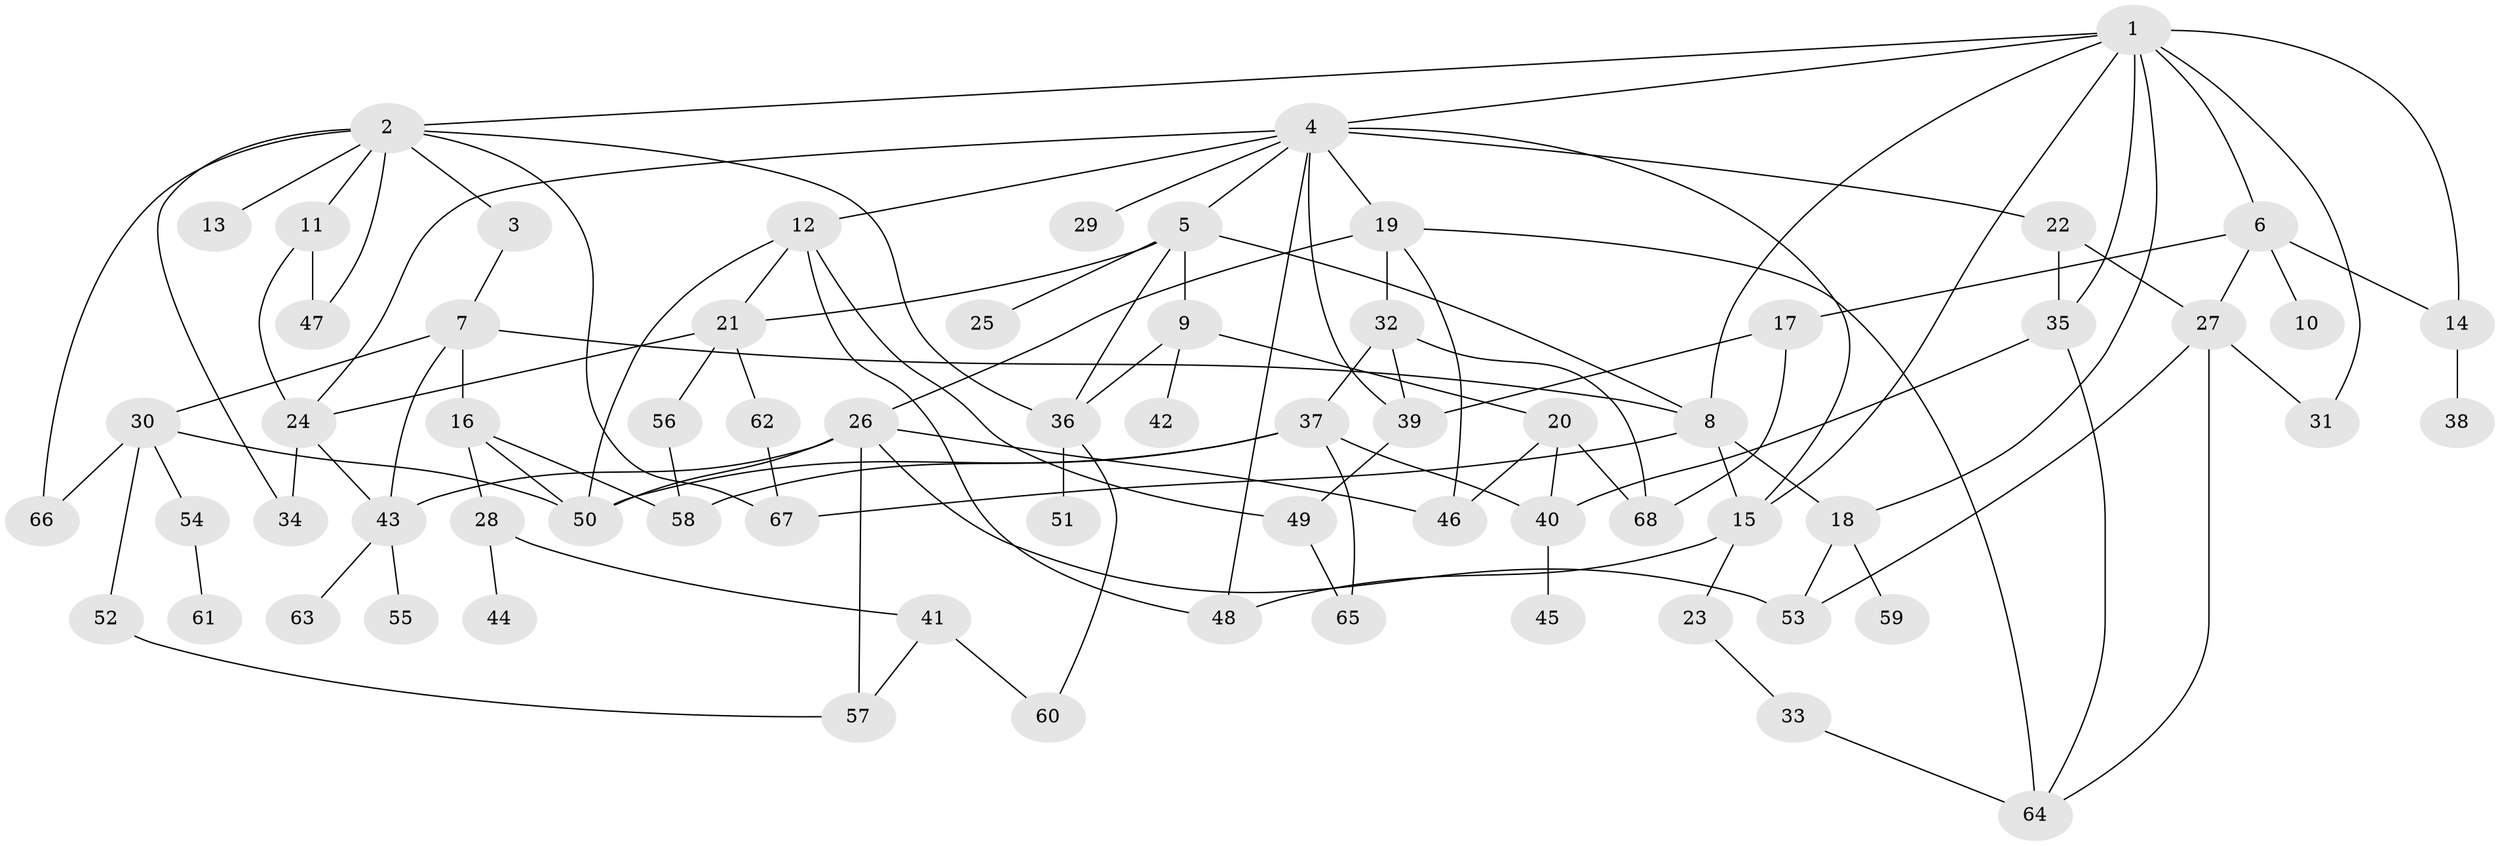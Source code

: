 // original degree distribution, {6: 0.08148148148148149, 9: 0.007407407407407408, 2: 0.28888888888888886, 10: 0.007407407407407408, 4: 0.1111111111111111, 8: 0.007407407407407408, 5: 0.02962962962962963, 1: 0.23703703703703705, 3: 0.2222222222222222, 7: 0.007407407407407408}
// Generated by graph-tools (version 1.1) at 2025/48/03/04/25 22:48:49]
// undirected, 68 vertices, 114 edges
graph export_dot {
  node [color=gray90,style=filled];
  1;
  2;
  3;
  4;
  5;
  6;
  7;
  8;
  9;
  10;
  11;
  12;
  13;
  14;
  15;
  16;
  17;
  18;
  19;
  20;
  21;
  22;
  23;
  24;
  25;
  26;
  27;
  28;
  29;
  30;
  31;
  32;
  33;
  34;
  35;
  36;
  37;
  38;
  39;
  40;
  41;
  42;
  43;
  44;
  45;
  46;
  47;
  48;
  49;
  50;
  51;
  52;
  53;
  54;
  55;
  56;
  57;
  58;
  59;
  60;
  61;
  62;
  63;
  64;
  65;
  66;
  67;
  68;
  1 -- 2 [weight=1.0];
  1 -- 4 [weight=1.0];
  1 -- 6 [weight=1.0];
  1 -- 8 [weight=1.0];
  1 -- 14 [weight=1.0];
  1 -- 15 [weight=1.0];
  1 -- 18 [weight=1.0];
  1 -- 31 [weight=1.0];
  1 -- 35 [weight=1.0];
  2 -- 3 [weight=1.0];
  2 -- 11 [weight=1.0];
  2 -- 13 [weight=1.0];
  2 -- 34 [weight=1.0];
  2 -- 36 [weight=1.0];
  2 -- 47 [weight=1.0];
  2 -- 66 [weight=1.0];
  2 -- 67 [weight=1.0];
  3 -- 7 [weight=1.0];
  4 -- 5 [weight=1.0];
  4 -- 12 [weight=1.0];
  4 -- 15 [weight=1.0];
  4 -- 19 [weight=2.0];
  4 -- 22 [weight=1.0];
  4 -- 24 [weight=1.0];
  4 -- 29 [weight=1.0];
  4 -- 39 [weight=1.0];
  4 -- 48 [weight=1.0];
  5 -- 8 [weight=1.0];
  5 -- 9 [weight=1.0];
  5 -- 21 [weight=1.0];
  5 -- 25 [weight=1.0];
  5 -- 36 [weight=1.0];
  6 -- 10 [weight=1.0];
  6 -- 14 [weight=1.0];
  6 -- 17 [weight=1.0];
  6 -- 27 [weight=1.0];
  7 -- 8 [weight=3.0];
  7 -- 16 [weight=1.0];
  7 -- 30 [weight=2.0];
  7 -- 43 [weight=1.0];
  8 -- 15 [weight=1.0];
  8 -- 18 [weight=3.0];
  8 -- 67 [weight=1.0];
  9 -- 20 [weight=1.0];
  9 -- 36 [weight=1.0];
  9 -- 42 [weight=1.0];
  11 -- 24 [weight=1.0];
  11 -- 47 [weight=1.0];
  12 -- 21 [weight=1.0];
  12 -- 48 [weight=1.0];
  12 -- 49 [weight=1.0];
  12 -- 50 [weight=1.0];
  14 -- 38 [weight=1.0];
  15 -- 23 [weight=1.0];
  15 -- 48 [weight=1.0];
  16 -- 28 [weight=1.0];
  16 -- 50 [weight=1.0];
  16 -- 58 [weight=1.0];
  17 -- 39 [weight=1.0];
  17 -- 68 [weight=1.0];
  18 -- 53 [weight=2.0];
  18 -- 59 [weight=1.0];
  19 -- 26 [weight=1.0];
  19 -- 32 [weight=1.0];
  19 -- 46 [weight=1.0];
  19 -- 64 [weight=1.0];
  20 -- 40 [weight=1.0];
  20 -- 46 [weight=2.0];
  20 -- 68 [weight=1.0];
  21 -- 24 [weight=1.0];
  21 -- 56 [weight=1.0];
  21 -- 62 [weight=1.0];
  22 -- 27 [weight=1.0];
  22 -- 35 [weight=1.0];
  23 -- 33 [weight=1.0];
  24 -- 34 [weight=2.0];
  24 -- 43 [weight=1.0];
  26 -- 43 [weight=1.0];
  26 -- 46 [weight=2.0];
  26 -- 50 [weight=1.0];
  26 -- 53 [weight=1.0];
  26 -- 57 [weight=1.0];
  27 -- 31 [weight=1.0];
  27 -- 53 [weight=1.0];
  27 -- 64 [weight=1.0];
  28 -- 41 [weight=1.0];
  28 -- 44 [weight=1.0];
  30 -- 50 [weight=1.0];
  30 -- 52 [weight=1.0];
  30 -- 54 [weight=2.0];
  30 -- 66 [weight=1.0];
  32 -- 37 [weight=2.0];
  32 -- 39 [weight=1.0];
  32 -- 68 [weight=1.0];
  33 -- 64 [weight=1.0];
  35 -- 40 [weight=1.0];
  35 -- 64 [weight=1.0];
  36 -- 51 [weight=1.0];
  36 -- 60 [weight=1.0];
  37 -- 40 [weight=1.0];
  37 -- 50 [weight=1.0];
  37 -- 58 [weight=2.0];
  37 -- 65 [weight=1.0];
  39 -- 49 [weight=1.0];
  40 -- 45 [weight=1.0];
  41 -- 57 [weight=1.0];
  41 -- 60 [weight=1.0];
  43 -- 55 [weight=1.0];
  43 -- 63 [weight=1.0];
  49 -- 65 [weight=1.0];
  52 -- 57 [weight=1.0];
  54 -- 61 [weight=1.0];
  56 -- 58 [weight=1.0];
  62 -- 67 [weight=1.0];
}
